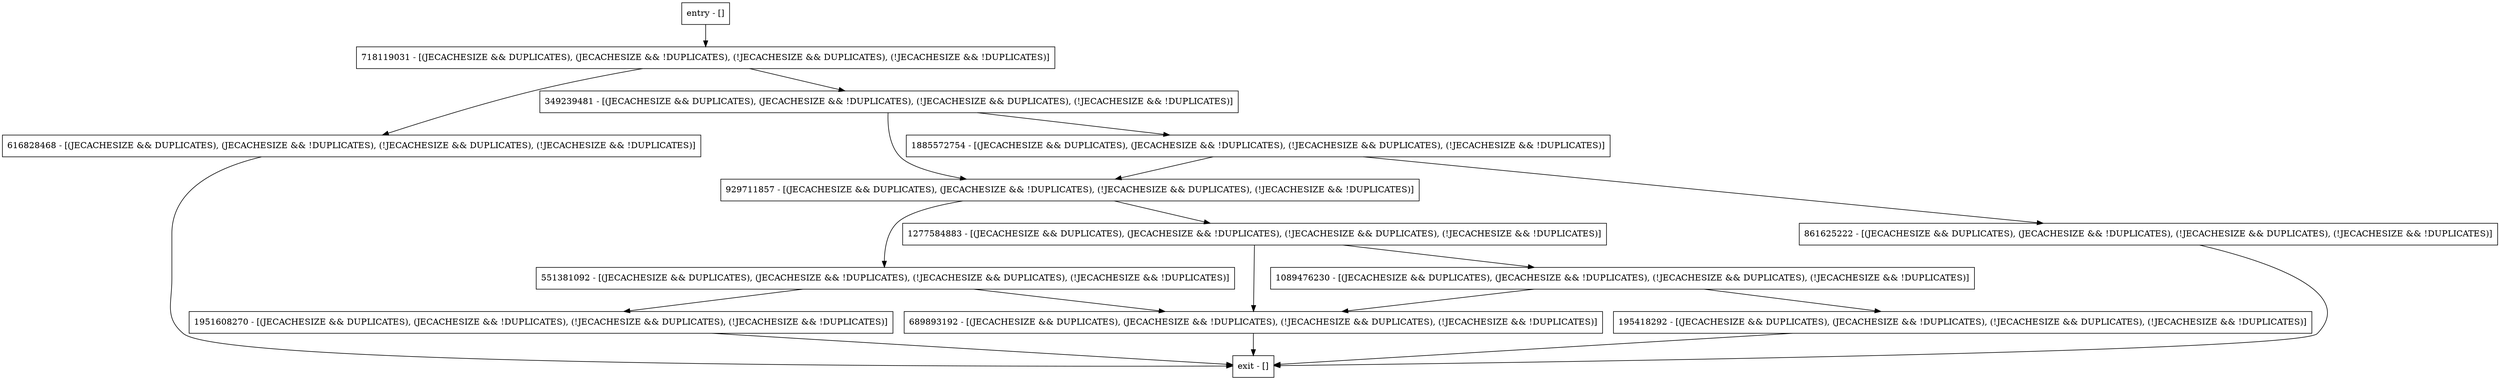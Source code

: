 digraph shouldUpdateLsn {
node [shape=record];
1277584883 [label="1277584883 - [(JECACHESIZE && DUPLICATES), (JECACHESIZE && !DUPLICATES), (!JECACHESIZE && DUPLICATES), (!JECACHESIZE && !DUPLICATES)]"];
551381092 [label="551381092 - [(JECACHESIZE && DUPLICATES), (JECACHESIZE && !DUPLICATES), (!JECACHESIZE && DUPLICATES), (!JECACHESIZE && !DUPLICATES)]"];
861625222 [label="861625222 - [(JECACHESIZE && DUPLICATES), (JECACHESIZE && !DUPLICATES), (!JECACHESIZE && DUPLICATES), (!JECACHESIZE && !DUPLICATES)]"];
718119031 [label="718119031 - [(JECACHESIZE && DUPLICATES), (JECACHESIZE && !DUPLICATES), (!JECACHESIZE && DUPLICATES), (!JECACHESIZE && !DUPLICATES)]"];
1885572754 [label="1885572754 - [(JECACHESIZE && DUPLICATES), (JECACHESIZE && !DUPLICATES), (!JECACHESIZE && DUPLICATES), (!JECACHESIZE && !DUPLICATES)]"];
1951608270 [label="1951608270 - [(JECACHESIZE && DUPLICATES), (JECACHESIZE && !DUPLICATES), (!JECACHESIZE && DUPLICATES), (!JECACHESIZE && !DUPLICATES)]"];
616828468 [label="616828468 - [(JECACHESIZE && DUPLICATES), (JECACHESIZE && !DUPLICATES), (!JECACHESIZE && DUPLICATES), (!JECACHESIZE && !DUPLICATES)]"];
entry [label="entry - []"];
exit [label="exit - []"];
689893192 [label="689893192 - [(JECACHESIZE && DUPLICATES), (JECACHESIZE && !DUPLICATES), (!JECACHESIZE && DUPLICATES), (!JECACHESIZE && !DUPLICATES)]"];
195418292 [label="195418292 - [(JECACHESIZE && DUPLICATES), (JECACHESIZE && !DUPLICATES), (!JECACHESIZE && DUPLICATES), (!JECACHESIZE && !DUPLICATES)]"];
349239481 [label="349239481 - [(JECACHESIZE && DUPLICATES), (JECACHESIZE && !DUPLICATES), (!JECACHESIZE && DUPLICATES), (!JECACHESIZE && !DUPLICATES)]"];
1089476230 [label="1089476230 - [(JECACHESIZE && DUPLICATES), (JECACHESIZE && !DUPLICATES), (!JECACHESIZE && DUPLICATES), (!JECACHESIZE && !DUPLICATES)]"];
929711857 [label="929711857 - [(JECACHESIZE && DUPLICATES), (JECACHESIZE && !DUPLICATES), (!JECACHESIZE && DUPLICATES), (!JECACHESIZE && !DUPLICATES)]"];
entry;
exit;
1277584883 -> 689893192;
1277584883 -> 1089476230;
551381092 -> 689893192;
551381092 -> 1951608270;
861625222 -> exit;
718119031 -> 616828468;
718119031 -> 349239481;
1885572754 -> 861625222;
1885572754 -> 929711857;
1951608270 -> exit;
616828468 -> exit;
entry -> 718119031;
689893192 -> exit;
195418292 -> exit;
349239481 -> 1885572754;
349239481 -> 929711857;
1089476230 -> 689893192;
1089476230 -> 195418292;
929711857 -> 1277584883;
929711857 -> 551381092;
}
